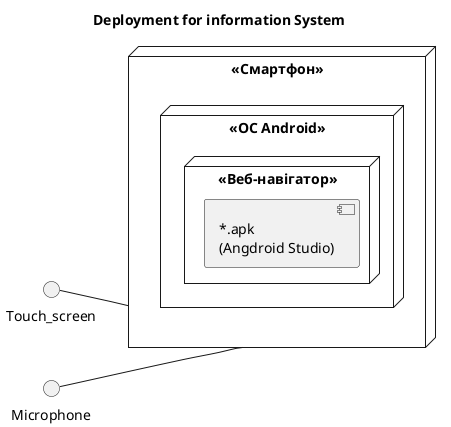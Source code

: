 @startuml uml2

title Deployment for information System
left to right direction

node "<< Смартфон >>" as sm {
	node "<< ОС Android >>" {
	       node "<< Веб-навігатор >>" {
                       component [~*.apk\n(Angdroid Studio)]
               }
	}
}

interface Touch_screen
interface Microphone
Touch_screen  -- sm
Microphone -- sm

@enduml
